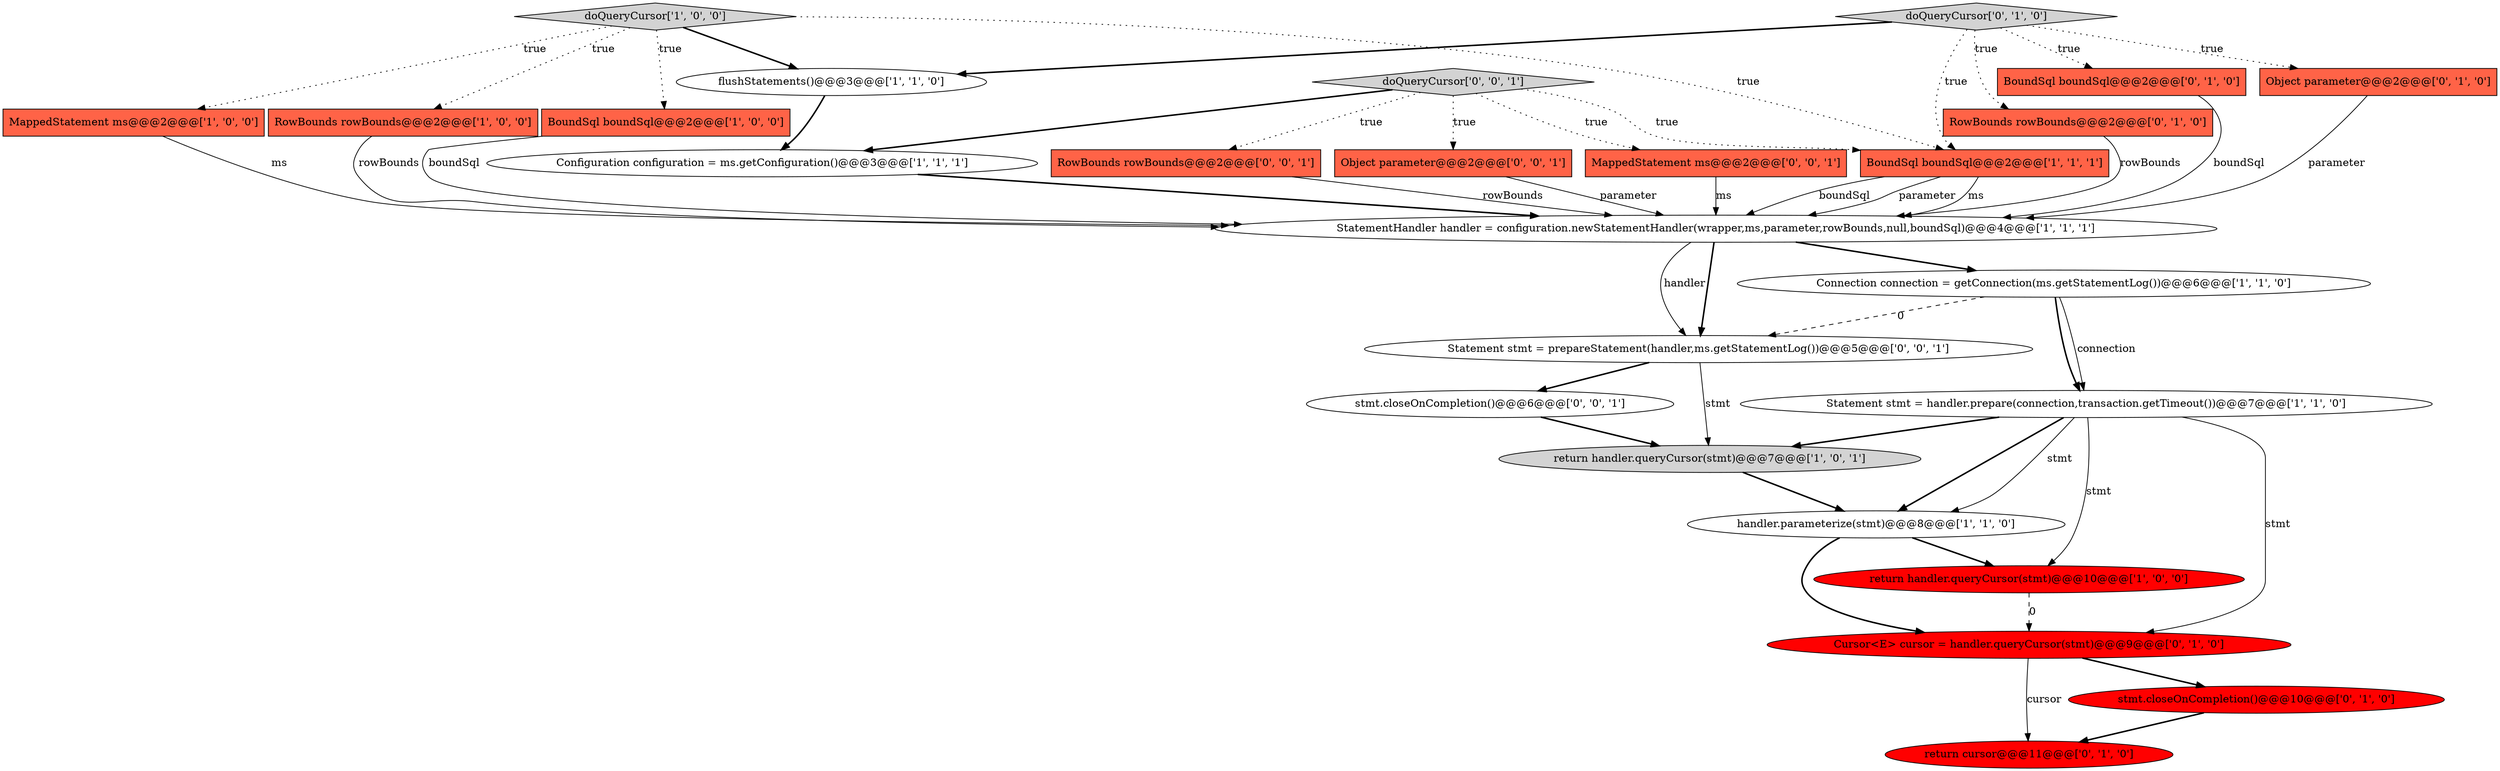 digraph {
2 [style = filled, label = "MappedStatement ms@@@2@@@['1', '0', '0']", fillcolor = tomato, shape = box image = "AAA0AAABBB1BBB"];
16 [style = filled, label = "return cursor@@@11@@@['0', '1', '0']", fillcolor = red, shape = ellipse image = "AAA1AAABBB2BBB"];
18 [style = filled, label = "stmt.closeOnCompletion()@@@10@@@['0', '1', '0']", fillcolor = red, shape = ellipse image = "AAA1AAABBB2BBB"];
23 [style = filled, label = "Statement stmt = prepareStatement(handler,ms.getStatementLog())@@@5@@@['0', '0', '1']", fillcolor = white, shape = ellipse image = "AAA0AAABBB3BBB"];
5 [style = filled, label = "return handler.queryCursor(stmt)@@@10@@@['1', '0', '0']", fillcolor = red, shape = ellipse image = "AAA1AAABBB1BBB"];
7 [style = filled, label = "doQueryCursor['1', '0', '0']", fillcolor = lightgray, shape = diamond image = "AAA0AAABBB1BBB"];
0 [style = filled, label = "RowBounds rowBounds@@@2@@@['1', '0', '0']", fillcolor = tomato, shape = box image = "AAA0AAABBB1BBB"];
6 [style = filled, label = "return handler.queryCursor(stmt)@@@7@@@['1', '0', '1']", fillcolor = lightgray, shape = ellipse image = "AAA0AAABBB1BBB"];
17 [style = filled, label = "RowBounds rowBounds@@@2@@@['0', '1', '0']", fillcolor = tomato, shape = box image = "AAA0AAABBB2BBB"];
10 [style = filled, label = "handler.parameterize(stmt)@@@8@@@['1', '1', '0']", fillcolor = white, shape = ellipse image = "AAA0AAABBB1BBB"];
9 [style = filled, label = "BoundSql boundSql@@@2@@@['1', '0', '0']", fillcolor = tomato, shape = box image = "AAA0AAABBB1BBB"];
20 [style = filled, label = "Object parameter@@@2@@@['0', '0', '1']", fillcolor = tomato, shape = box image = "AAA0AAABBB3BBB"];
15 [style = filled, label = "Cursor<E> cursor = handler.queryCursor(stmt)@@@9@@@['0', '1', '0']", fillcolor = red, shape = ellipse image = "AAA1AAABBB2BBB"];
14 [style = filled, label = "BoundSql boundSql@@@2@@@['0', '1', '0']", fillcolor = tomato, shape = box image = "AAA0AAABBB2BBB"];
3 [style = filled, label = "Configuration configuration = ms.getConfiguration()@@@3@@@['1', '1', '1']", fillcolor = white, shape = ellipse image = "AAA0AAABBB1BBB"];
13 [style = filled, label = "Object parameter@@@2@@@['0', '1', '0']", fillcolor = tomato, shape = box image = "AAA0AAABBB2BBB"];
25 [style = filled, label = "doQueryCursor['0', '0', '1']", fillcolor = lightgray, shape = diamond image = "AAA0AAABBB3BBB"];
19 [style = filled, label = "doQueryCursor['0', '1', '0']", fillcolor = lightgray, shape = diamond image = "AAA0AAABBB2BBB"];
21 [style = filled, label = "MappedStatement ms@@@2@@@['0', '0', '1']", fillcolor = tomato, shape = box image = "AAA0AAABBB3BBB"];
8 [style = filled, label = "StatementHandler handler = configuration.newStatementHandler(wrapper,ms,parameter,rowBounds,null,boundSql)@@@4@@@['1', '1', '1']", fillcolor = white, shape = ellipse image = "AAA0AAABBB1BBB"];
4 [style = filled, label = "Connection connection = getConnection(ms.getStatementLog())@@@6@@@['1', '1', '0']", fillcolor = white, shape = ellipse image = "AAA0AAABBB1BBB"];
1 [style = filled, label = "flushStatements()@@@3@@@['1', '1', '0']", fillcolor = white, shape = ellipse image = "AAA0AAABBB1BBB"];
12 [style = filled, label = "BoundSql boundSql@@@2@@@['1', '1', '1']", fillcolor = tomato, shape = box image = "AAA0AAABBB1BBB"];
11 [style = filled, label = "Statement stmt = handler.prepare(connection,transaction.getTimeout())@@@7@@@['1', '1', '0']", fillcolor = white, shape = ellipse image = "AAA0AAABBB1BBB"];
22 [style = filled, label = "RowBounds rowBounds@@@2@@@['0', '0', '1']", fillcolor = tomato, shape = box image = "AAA0AAABBB3BBB"];
24 [style = filled, label = "stmt.closeOnCompletion()@@@6@@@['0', '0', '1']", fillcolor = white, shape = ellipse image = "AAA0AAABBB3BBB"];
11->10 [style = solid, label="stmt"];
8->23 [style = solid, label="handler"];
7->2 [style = dotted, label="true"];
19->14 [style = dotted, label="true"];
11->5 [style = solid, label="stmt"];
21->8 [style = solid, label="ms"];
7->1 [style = bold, label=""];
10->15 [style = bold, label=""];
8->23 [style = bold, label=""];
15->16 [style = solid, label="cursor"];
23->6 [style = solid, label="stmt"];
19->17 [style = dotted, label="true"];
9->8 [style = solid, label="boundSql"];
11->6 [style = bold, label=""];
4->11 [style = solid, label="connection"];
25->3 [style = bold, label=""];
14->8 [style = solid, label="boundSql"];
1->3 [style = bold, label=""];
20->8 [style = solid, label="parameter"];
19->12 [style = dotted, label="true"];
25->12 [style = dotted, label="true"];
22->8 [style = solid, label="rowBounds"];
19->13 [style = dotted, label="true"];
7->9 [style = dotted, label="true"];
12->8 [style = solid, label="boundSql"];
7->0 [style = dotted, label="true"];
15->18 [style = bold, label=""];
12->8 [style = solid, label="parameter"];
7->12 [style = dotted, label="true"];
0->8 [style = solid, label="rowBounds"];
2->8 [style = solid, label="ms"];
19->1 [style = bold, label=""];
23->24 [style = bold, label=""];
12->8 [style = solid, label="ms"];
11->15 [style = solid, label="stmt"];
10->5 [style = bold, label=""];
11->10 [style = bold, label=""];
3->8 [style = bold, label=""];
17->8 [style = solid, label="rowBounds"];
6->10 [style = bold, label=""];
25->20 [style = dotted, label="true"];
25->22 [style = dotted, label="true"];
8->4 [style = bold, label=""];
4->11 [style = bold, label=""];
24->6 [style = bold, label=""];
5->15 [style = dashed, label="0"];
4->23 [style = dashed, label="0"];
13->8 [style = solid, label="parameter"];
25->21 [style = dotted, label="true"];
18->16 [style = bold, label=""];
}
